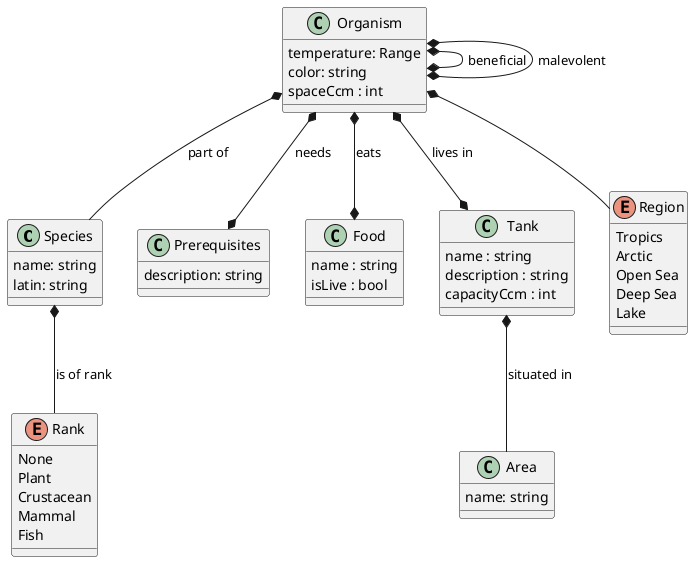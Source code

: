 @startuml
'https://plantuml.com/class-diagram


class Species {
    name: string
    latin: string
}
class Organism {
    temperature: Range
    color: string
    spaceCcm : int
}
class Prerequisites {
    description: string
}
class Food {
    name : string
    isLive : bool
}
class Tank {
    name : string
    description : string
    capacityCcm : int
}
class Area {
    name: string
}

enum Region {
    Tropics
    Arctic
    Open Sea
    Deep Sea
    Lake
}
enum Rank {
    None
    Plant
    Crustacean
    Mammal
    Fish
}

Species     *--      Rank               : is of rank
Organism    *--      Species            : part of
Organism    *--      Region         
Organism    *--*     Organism           : beneficial
Organism    *--*     Organism           : malevolent
Organism    *--*     Tank               : lives in
Organism    *--*     Prerequisites      : needs
Organism    *--*     Food               : eats
Tank        *--      Area               : situated in

@enduml